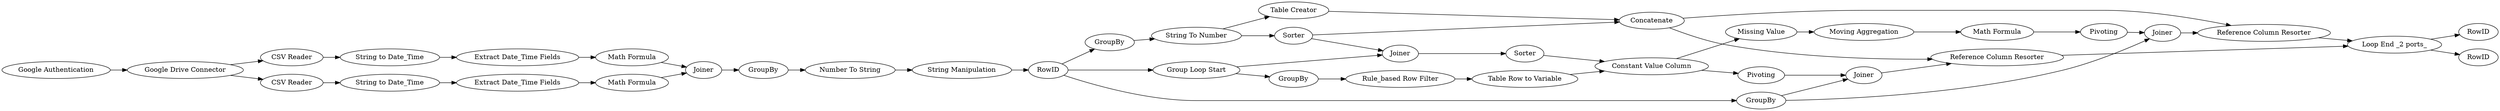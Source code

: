 digraph {
	284 -> 288
	2057 -> 2080
	286 -> 287
	2059 -> 2106
	2084 -> 2083
	2091 -> 2069
	2108 -> 2101
	2094 -> 2095
	2070 -> 2071
	2083 -> 2079
	290 -> 2056
	2079 -> 2107
	2084 -> 2075
	2075 -> 2079
	2107 -> 2101
	2079 -> 2108
	2096 -> 2091
	2080 -> 2108
	2103 -> 2104
	2106 -> 2058
	2082 -> 2084
	282 -> 286
	285 -> 284
	2060 -> 2059
	2096 -> 2103
	2101 -> 2098
	2056 -> 2060
	2095 -> 2096
	288 -> 290
	2071 -> 2080
	283 -> 285
	2106 -> 2057
	2104 -> 2107
	2069 -> 2070
	2093 -> 2094
	2058 -> 2090
	281 -> 282
	2090 -> 2061
	2058 -> 2093
	2101 -> 2105
	287 -> 289
	2083 -> 2090
	2061 -> 2096
	281 -> 283
	2057 -> 2104
	279 -> 281
	289 -> 290
	2106 -> 2082
	2098 [label=RowID]
	2083 [label=Sorter]
	289 [label="Math Formula"]
	284 [label="Extract Date_Time Fields"]
	2096 [label="Constant Value Column"]
	2105 [label=RowID]
	2103 [label=Pivoting]
	2060 [label="Number To String"]
	2107 [label="Reference Column Resorter"]
	286 [label="String to Date_Time"]
	2080 [label=Joiner]
	2108 [label="Reference Column Resorter"]
	2090 [label=Joiner]
	2061 [label=Sorter]
	283 [label="CSV Reader"]
	2079 [label=Concatenate]
	290 [label=Joiner]
	2095 [label="Table Row to Variable"]
	2056 [label=GroupBy]
	2082 [label=GroupBy]
	2104 [label=Joiner]
	2057 [label=GroupBy]
	288 [label="Math Formula"]
	282 [label="CSV Reader"]
	2071 [label=Pivoting]
	281 [label="Google Drive Connector"]
	2094 [label="Rule_based Row Filter"]
	285 [label="String to Date_Time"]
	287 [label="Extract Date_Time Fields"]
	2069 [label="Moving Aggregation"]
	279 [label="Google Authentication"]
	2091 [label="Missing Value"]
	2106 [label=RowID]
	2070 [label="Math Formula"]
	2059 [label="String Manipulation"]
	2075 [label="Table Creator"]
	2058 [label="Group Loop Start"]
	2084 [label="String To Number"]
	2101 [label="Loop End _2 ports_"]
	2093 [label=GroupBy]
	rankdir=LR
}
